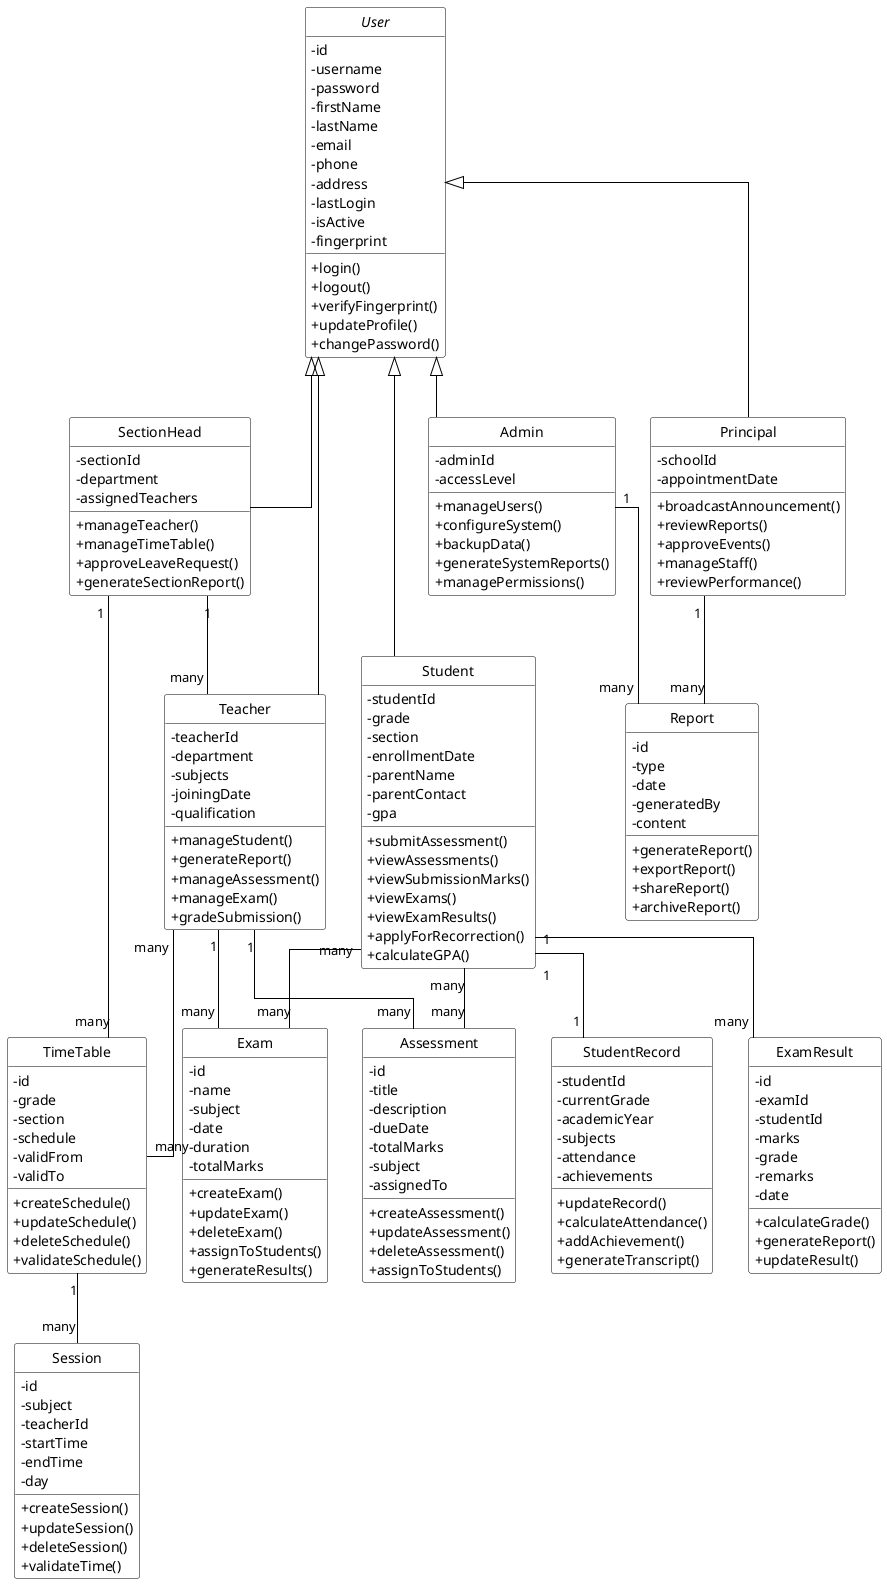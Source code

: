 @startuml School Management System - Class Diagram

skinparam Linetype ortho
skinparam classAttributeIconSize 0
hide circle

skinparam class {
    color black
    BackgroundColor white
    BorderColor black
    ArrowColor black
}

abstract class User {
    - id
    - username
    - password
    - firstName
    - lastName
    - email
    - phone
    - address
    - lastLogin
    - isActive
    - fingerprint
    
    + login()
    + logout()
    + verifyFingerprint()
    + updateProfile()
    + changePassword()
}

class Student {
    - studentId
    - grade
    - section
    - enrollmentDate
    - parentName
    - parentContact
    - gpa
    
    + submitAssessment()
    + viewAssessments()
    + viewSubmissionMarks()
    + viewExams()
    + viewExamResults()
    + applyForRecorrection()
    + calculateGPA()
}

class Teacher {
    - teacherId
    - department
    - subjects
    - joiningDate
    - qualification
    
    + manageStudent()
    + generateReport()
    + manageAssessment()
    + manageExam()
    + gradeSubmission()
}

class SectionHead {
    - sectionId
    - department
    - assignedTeachers
    
    + manageTeacher()
    + manageTimeTable()
    + approveLeaveRequest()
    + generateSectionReport()
}

class Principal {
    - schoolId
    - appointmentDate
    
    + broadcastAnnouncement()
    + reviewReports()
    + approveEvents()
    + manageStaff()
    + reviewPerformance()
}

class Admin {
    - adminId
    - accessLevel
    
    + manageUsers()
    + configureSystem()
    + backupData()
    + generateSystemReports()
    + managePermissions()
}

class Assessment {
    - id
    - title
    - description
    - dueDate
    - totalMarks
    - subject
    - assignedTo
    
    + createAssessment()
    + updateAssessment()
    + deleteAssessment()
    + assignToStudents()
}

class Exam {
    - id
    - name
    - subject
    - date
    - duration
    - totalMarks
    
    + createExam()
    + updateExam()
    + deleteExam()
    + assignToStudents()
    + generateResults()
}

class ExamResult {
    - id
    - examId
    - studentId
    - marks
    - grade
    - remarks
    - date
    
    + calculateGrade()
    + generateReport()
    + updateResult()
}

class TimeTable {
    - id
    - grade
    - section
    - schedule
    - validFrom
    - validTo
    
    + createSchedule()
    + updateSchedule()
    + deleteSchedule()
    + validateSchedule()
}

class Session {
    - id
    - subject
    - teacherId
    - startTime
    - endTime
    - day
    
    + createSession()
    + updateSession()
    + deleteSession()
    + validateTime()
}

class Report {
    - id
    - type
    - date
    - generatedBy
    - content
    
    + generateReport()
    + exportReport()
    + shareReport()
    + archiveReport()
}

class StudentRecord {
    - studentId
    - currentGrade
    - academicYear
    - subjects
    - attendance
    - achievements
    
    + updateRecord()
    + calculateAttendance()
    + addAchievement()
    + generateTranscript()
}

' Inheritance relationships
User <|-- Student
User <|-- Teacher
User <|-- SectionHead
User <|-- Principal
User <|-- Admin

' Associations
Student "many" -- "many" Assessment
Student "many" -- "many" Exam
Student "1" -- "many" ExamResult
Student "1" -- "1" StudentRecord
Teacher "many" -- "many" TimeTable
Teacher "1" -- "many" Assessment
Teacher "1" -- "many" Exam
SectionHead "1" -- "many" Teacher
SectionHead "1" -- "many" TimeTable
TimeTable "1" -- "many" Session
Principal "1" -- "many" Report
Admin "1" -- "many" Report

@enduml
